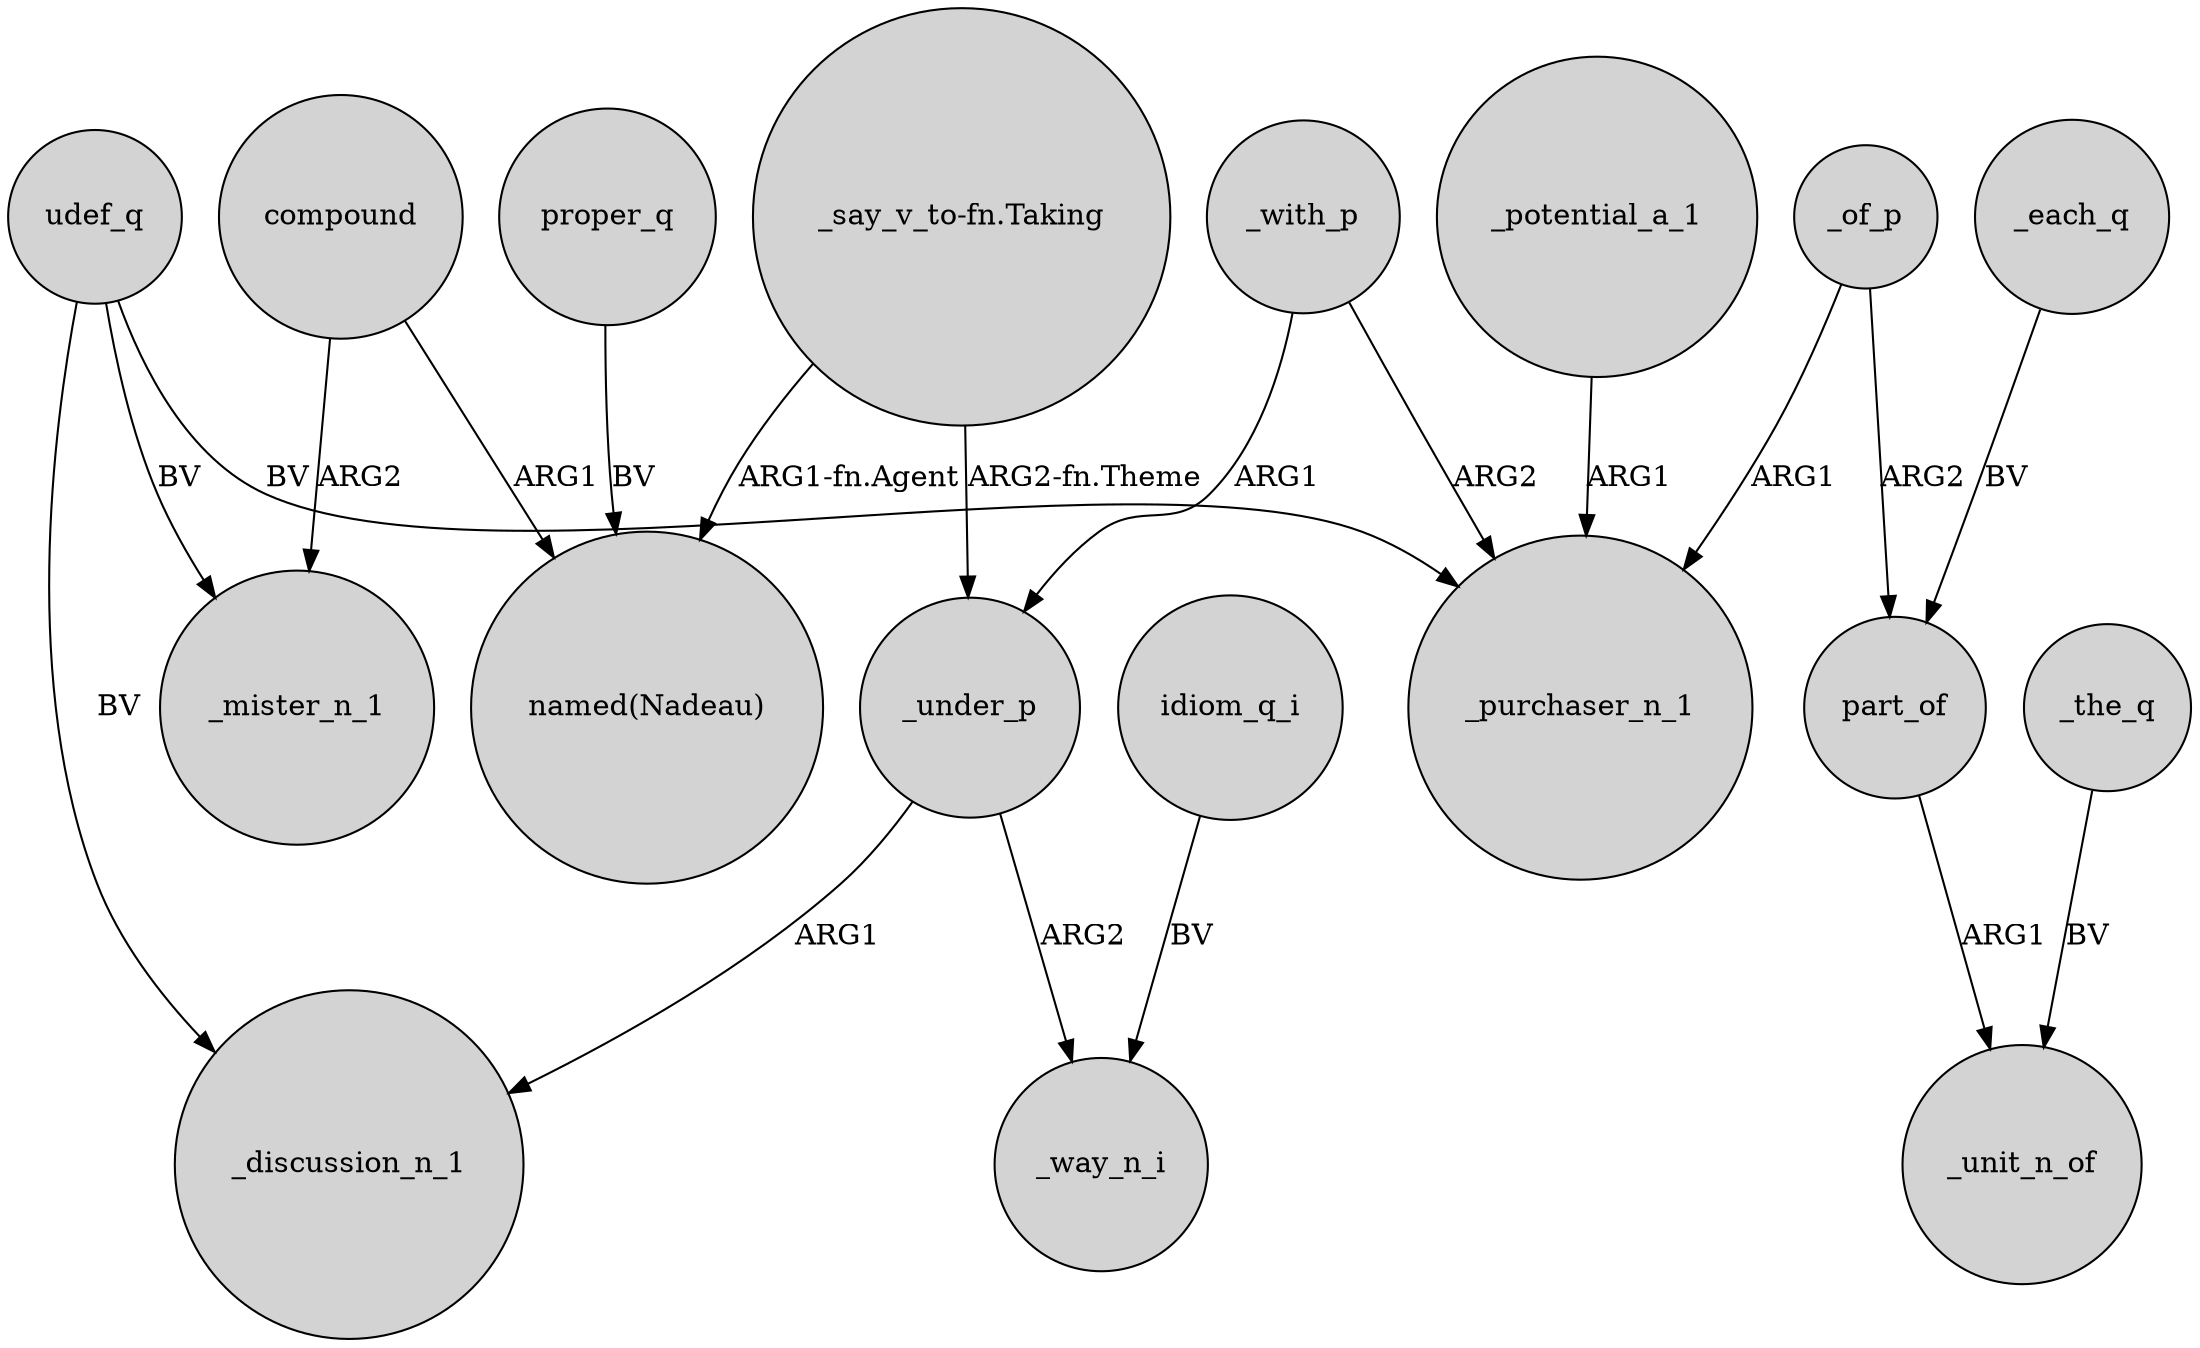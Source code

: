 digraph {
	node [shape=circle style=filled]
	compound -> _mister_n_1 [label=ARG2]
	_under_p -> _discussion_n_1 [label=ARG1]
	_of_p -> part_of [label=ARG2]
	compound -> "named(Nadeau)" [label=ARG1]
	_potential_a_1 -> _purchaser_n_1 [label=ARG1]
	_of_p -> _purchaser_n_1 [label=ARG1]
	udef_q -> _purchaser_n_1 [label=BV]
	udef_q -> _mister_n_1 [label=BV]
	"_say_v_to-fn.Taking" -> "named(Nadeau)" [label="ARG1-fn.Agent"]
	part_of -> _unit_n_of [label=ARG1]
	_with_p -> _purchaser_n_1 [label=ARG2]
	_under_p -> _way_n_i [label=ARG2]
	proper_q -> "named(Nadeau)" [label=BV]
	_with_p -> _under_p [label=ARG1]
	_the_q -> _unit_n_of [label=BV]
	udef_q -> _discussion_n_1 [label=BV]
	idiom_q_i -> _way_n_i [label=BV]
	"_say_v_to-fn.Taking" -> _under_p [label="ARG2-fn.Theme"]
	_each_q -> part_of [label=BV]
}
